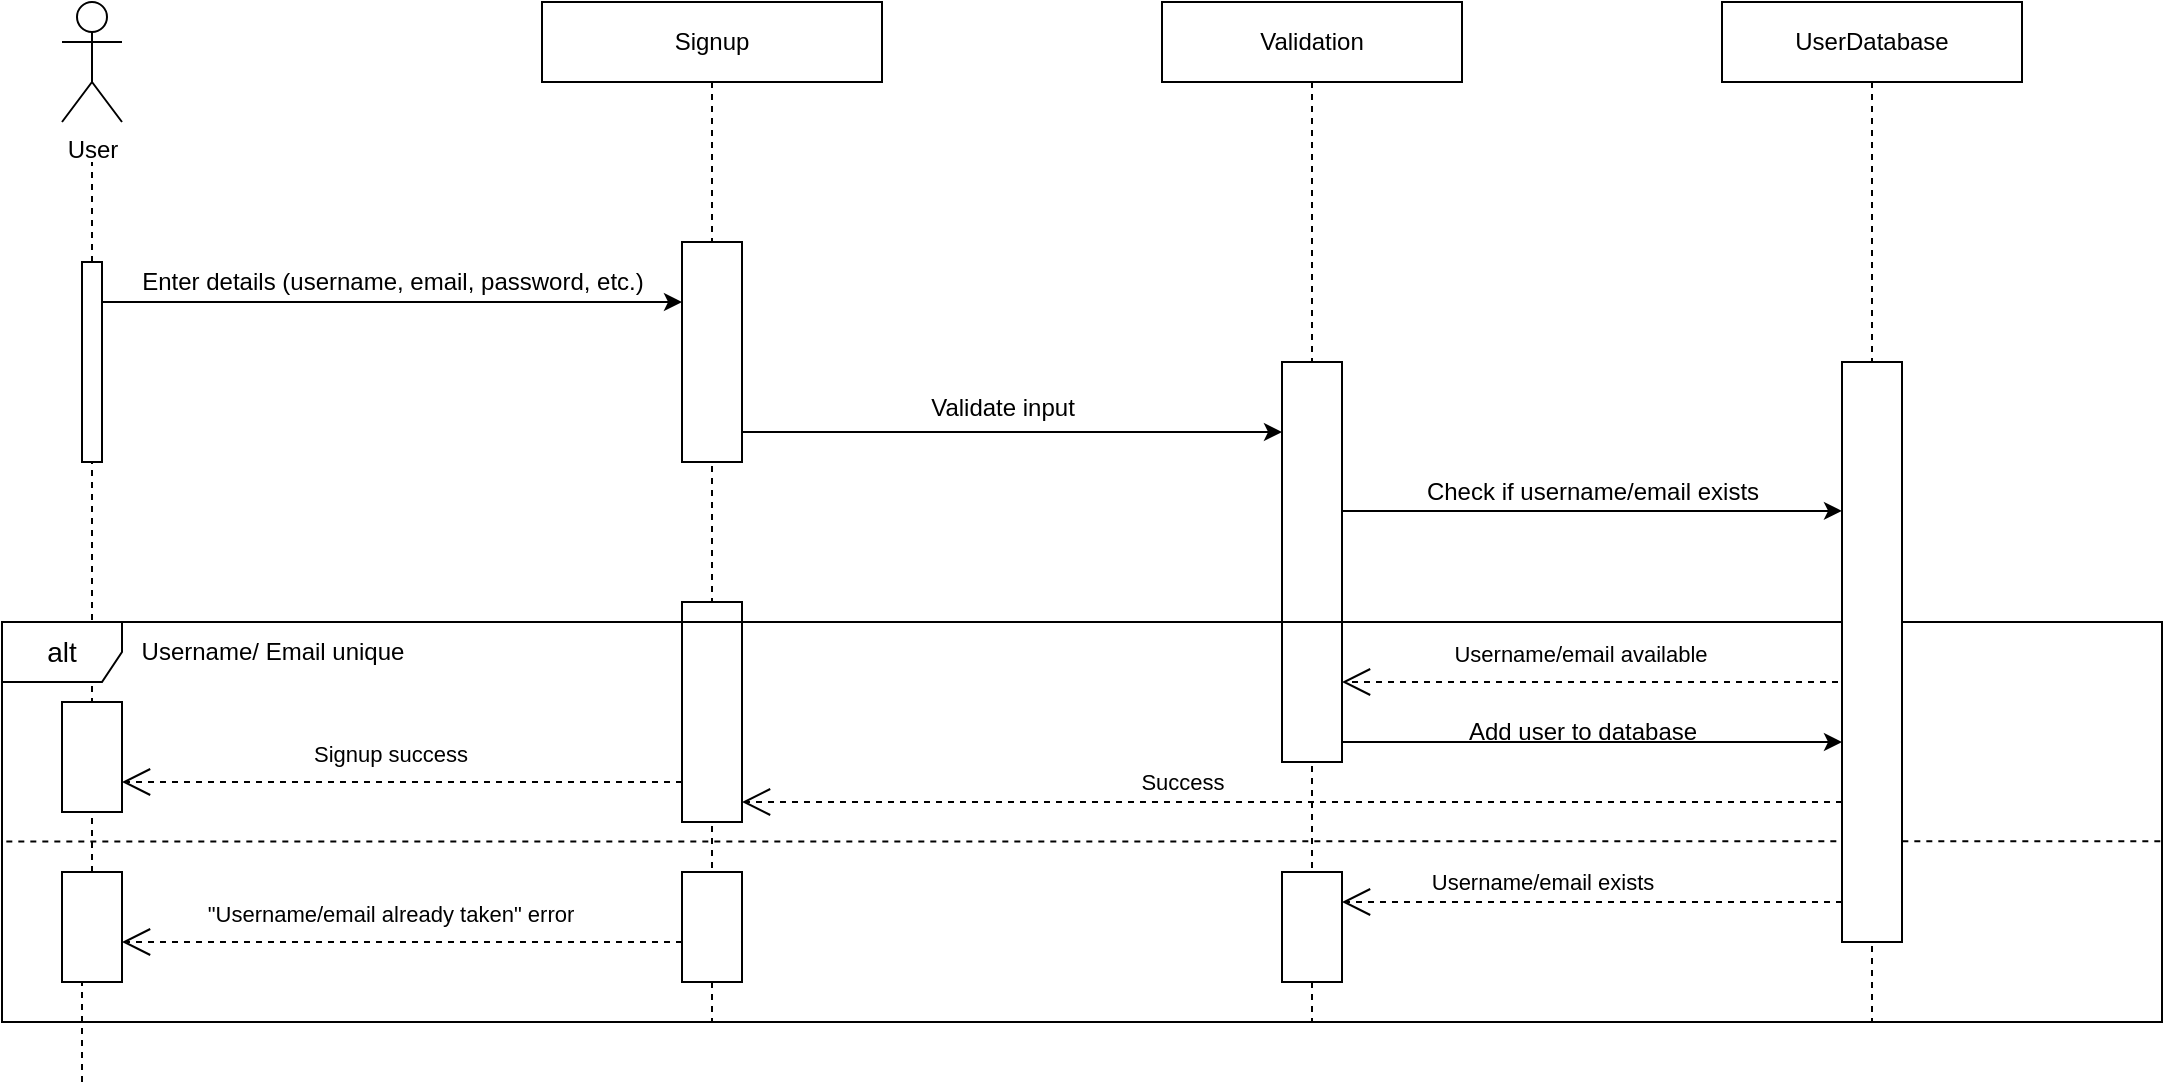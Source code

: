 <mxfile version="25.0.3">
  <diagram name="Page-1" id="w6-H7i2xiHxeXn8dpbb_">
    <mxGraphModel dx="1433" dy="619" grid="1" gridSize="10" guides="1" tooltips="1" connect="1" arrows="1" fold="1" page="1" pageScale="1" pageWidth="850" pageHeight="1100" math="0" shadow="0">
      <root>
        <mxCell id="0" />
        <mxCell id="1" parent="0" />
        <mxCell id="oy-WQ3GdUzc_D1OLDRez-1" value="User&lt;div&gt;&lt;br&gt;&lt;/div&gt;" style="shape=umlActor;verticalLabelPosition=bottom;verticalAlign=top;html=1;" vertex="1" parent="1">
          <mxGeometry x="70" y="60" width="30" height="60" as="geometry" />
        </mxCell>
        <mxCell id="oy-WQ3GdUzc_D1OLDRez-2" value="Signup" style="shape=umlLifeline;perimeter=lifelinePerimeter;whiteSpace=wrap;html=1;container=1;dropTarget=0;collapsible=0;recursiveResize=0;outlineConnect=0;portConstraint=eastwest;newEdgeStyle={&quot;curved&quot;:0,&quot;rounded&quot;:0};" vertex="1" parent="1">
          <mxGeometry x="310" y="60" width="170" height="510" as="geometry" />
        </mxCell>
        <mxCell id="oy-WQ3GdUzc_D1OLDRez-3" value="" style="html=1;points=[[0,0,0,0,5],[0,1,0,0,-5],[1,0,0,0,5],[1,1,0,0,-5]];perimeter=orthogonalPerimeter;outlineConnect=0;targetShapes=umlLifeline;portConstraint=eastwest;newEdgeStyle={&quot;curved&quot;:0,&quot;rounded&quot;:0};" vertex="1" parent="oy-WQ3GdUzc_D1OLDRez-2">
          <mxGeometry x="70" y="120" width="30" height="110" as="geometry" />
        </mxCell>
        <mxCell id="oy-WQ3GdUzc_D1OLDRez-4" value="" style="html=1;points=[[0,0,0,0,5],[0,1,0,0,-5],[1,0,0,0,5],[1,1,0,0,-5]];perimeter=orthogonalPerimeter;outlineConnect=0;targetShapes=umlLifeline;portConstraint=eastwest;newEdgeStyle={&quot;curved&quot;:0,&quot;rounded&quot;:0};" vertex="1" parent="oy-WQ3GdUzc_D1OLDRez-2">
          <mxGeometry x="70" y="300" width="30" height="110" as="geometry" />
        </mxCell>
        <mxCell id="oy-WQ3GdUzc_D1OLDRez-5" value="" style="html=1;points=[[0,0,0,0,5],[0,1,0,0,-5],[1,0,0,0,5],[1,1,0,0,-5]];perimeter=orthogonalPerimeter;outlineConnect=0;targetShapes=umlLifeline;portConstraint=eastwest;newEdgeStyle={&quot;curved&quot;:0,&quot;rounded&quot;:0};" vertex="1" parent="oy-WQ3GdUzc_D1OLDRez-2">
          <mxGeometry x="70" y="435" width="30" height="55" as="geometry" />
        </mxCell>
        <mxCell id="oy-WQ3GdUzc_D1OLDRez-6" value="Validation" style="shape=umlLifeline;perimeter=lifelinePerimeter;whiteSpace=wrap;html=1;container=1;dropTarget=0;collapsible=0;recursiveResize=0;outlineConnect=0;portConstraint=eastwest;newEdgeStyle={&quot;curved&quot;:0,&quot;rounded&quot;:0};" vertex="1" parent="1">
          <mxGeometry x="620" y="60" width="150" height="510" as="geometry" />
        </mxCell>
        <mxCell id="oy-WQ3GdUzc_D1OLDRez-7" value="" style="html=1;points=[[0,0,0,0,5],[0,1,0,0,-5],[1,0,0,0,5],[1,1,0,0,-5]];perimeter=orthogonalPerimeter;outlineConnect=0;targetShapes=umlLifeline;portConstraint=eastwest;newEdgeStyle={&quot;curved&quot;:0,&quot;rounded&quot;:0};" vertex="1" parent="oy-WQ3GdUzc_D1OLDRez-6">
          <mxGeometry x="60" y="180" width="30" height="200" as="geometry" />
        </mxCell>
        <mxCell id="oy-WQ3GdUzc_D1OLDRez-8" value="" style="endArrow=none;dashed=1;html=1;rounded=0;" edge="1" parent="1" source="oy-WQ3GdUzc_D1OLDRez-10">
          <mxGeometry width="50" height="50" relative="1" as="geometry">
            <mxPoint x="85" y="360" as="sourcePoint" />
            <mxPoint x="85" y="140" as="targetPoint" />
          </mxGeometry>
        </mxCell>
        <mxCell id="oy-WQ3GdUzc_D1OLDRez-9" value="" style="endArrow=none;dashed=1;html=1;rounded=0;" edge="1" parent="1" source="oy-WQ3GdUzc_D1OLDRez-28" target="oy-WQ3GdUzc_D1OLDRez-10">
          <mxGeometry width="50" height="50" relative="1" as="geometry">
            <mxPoint x="80" y="600" as="sourcePoint" />
            <mxPoint x="85" y="140" as="targetPoint" />
          </mxGeometry>
        </mxCell>
        <mxCell id="oy-WQ3GdUzc_D1OLDRez-10" value="" style="html=1;points=[[0,0,0,0,5],[0,1,0,0,-5],[1,0,0,0,5],[1,1,0,0,-5]];perimeter=orthogonalPerimeter;outlineConnect=0;targetShapes=umlLifeline;portConstraint=eastwest;newEdgeStyle={&quot;curved&quot;:0,&quot;rounded&quot;:0};" vertex="1" parent="1">
          <mxGeometry x="80" y="190" width="10" height="100" as="geometry" />
        </mxCell>
        <mxCell id="oy-WQ3GdUzc_D1OLDRez-11" value="" style="endArrow=classic;html=1;rounded=0;" edge="1" parent="1">
          <mxGeometry width="50" height="50" relative="1" as="geometry">
            <mxPoint x="90" y="210" as="sourcePoint" />
            <mxPoint x="380" y="210" as="targetPoint" />
          </mxGeometry>
        </mxCell>
        <mxCell id="oy-WQ3GdUzc_D1OLDRez-12" value="Enter details (username, email, password, etc.)" style="text;html=1;align=center;verticalAlign=middle;resizable=0;points=[];autosize=1;strokeColor=none;fillColor=none;" vertex="1" parent="1">
          <mxGeometry x="100" y="185" width="270" height="30" as="geometry" />
        </mxCell>
        <mxCell id="oy-WQ3GdUzc_D1OLDRez-17" value="" style="endArrow=classic;html=1;rounded=0;" edge="1" parent="1">
          <mxGeometry width="50" height="50" relative="1" as="geometry">
            <mxPoint x="410" y="275" as="sourcePoint" />
            <mxPoint x="680" y="275" as="targetPoint" />
          </mxGeometry>
        </mxCell>
        <mxCell id="oy-WQ3GdUzc_D1OLDRez-18" value="Validate input" style="text;html=1;align=center;verticalAlign=middle;resizable=0;points=[];autosize=1;strokeColor=none;fillColor=none;" vertex="1" parent="1">
          <mxGeometry x="490" y="248" width="100" height="30" as="geometry" />
        </mxCell>
        <mxCell id="oy-WQ3GdUzc_D1OLDRez-20" value="&lt;font style=&quot;font-size: 14px;&quot;&gt;alt&lt;/font&gt;" style="shape=umlFrame;whiteSpace=wrap;html=1;pointerEvents=0;" vertex="1" parent="1">
          <mxGeometry x="40" y="370" width="1080" height="200" as="geometry" />
        </mxCell>
        <mxCell id="oy-WQ3GdUzc_D1OLDRez-21" value="Username/ Email unique" style="text;html=1;align=center;verticalAlign=middle;resizable=0;points=[];autosize=1;strokeColor=none;fillColor=none;" vertex="1" parent="1">
          <mxGeometry x="100" y="370" width="150" height="30" as="geometry" />
        </mxCell>
        <mxCell id="oy-WQ3GdUzc_D1OLDRez-22" value="" style="endArrow=none;dashed=1;html=1;rounded=0;exitX=0.002;exitY=0.549;exitDx=0;exitDy=0;exitPerimeter=0;entryX=1;entryY=0.548;entryDx=0;entryDy=0;entryPerimeter=0;" edge="1" parent="1" source="oy-WQ3GdUzc_D1OLDRez-20" target="oy-WQ3GdUzc_D1OLDRez-20">
          <mxGeometry width="50" height="50" relative="1" as="geometry">
            <mxPoint x="270" y="495" as="sourcePoint" />
            <mxPoint x="680" y="480" as="targetPoint" />
          </mxGeometry>
        </mxCell>
        <mxCell id="oy-WQ3GdUzc_D1OLDRez-26" value="&quot;Username/email already taken&quot; error" style="endArrow=open;endSize=12;dashed=1;html=1;rounded=0;" edge="1" parent="1" target="oy-WQ3GdUzc_D1OLDRez-28">
          <mxGeometry x="0.046" y="-14" width="160" relative="1" as="geometry">
            <mxPoint x="380" y="530" as="sourcePoint" />
            <mxPoint x="130" y="530" as="targetPoint" />
            <mxPoint as="offset" />
          </mxGeometry>
        </mxCell>
        <mxCell id="oy-WQ3GdUzc_D1OLDRez-27" value="" style="endArrow=none;dashed=1;html=1;rounded=0;" edge="1" parent="1" target="oy-WQ3GdUzc_D1OLDRez-28">
          <mxGeometry width="50" height="50" relative="1" as="geometry">
            <mxPoint x="80" y="600" as="sourcePoint" />
            <mxPoint x="80" y="290" as="targetPoint" />
          </mxGeometry>
        </mxCell>
        <mxCell id="oy-WQ3GdUzc_D1OLDRez-28" value="" style="html=1;points=[[0,0,0,0,5],[0,1,0,0,-5],[1,0,0,0,5],[1,1,0,0,-5]];perimeter=orthogonalPerimeter;outlineConnect=0;targetShapes=umlLifeline;portConstraint=eastwest;newEdgeStyle={&quot;curved&quot;:0,&quot;rounded&quot;:0};" vertex="1" parent="1">
          <mxGeometry x="70" y="495" width="30" height="55" as="geometry" />
        </mxCell>
        <mxCell id="oy-WQ3GdUzc_D1OLDRez-29" value="UserDatabase" style="shape=umlLifeline;perimeter=lifelinePerimeter;whiteSpace=wrap;html=1;container=1;dropTarget=0;collapsible=0;recursiveResize=0;outlineConnect=0;portConstraint=eastwest;newEdgeStyle={&quot;curved&quot;:0,&quot;rounded&quot;:0};" vertex="1" parent="1">
          <mxGeometry x="900" y="60" width="150" height="510" as="geometry" />
        </mxCell>
        <mxCell id="oy-WQ3GdUzc_D1OLDRez-30" value="" style="html=1;points=[[0,0,0,0,5],[0,1,0,0,-5],[1,0,0,0,5],[1,1,0,0,-5]];perimeter=orthogonalPerimeter;outlineConnect=0;targetShapes=umlLifeline;portConstraint=eastwest;newEdgeStyle={&quot;curved&quot;:0,&quot;rounded&quot;:0};" vertex="1" parent="oy-WQ3GdUzc_D1OLDRez-29">
          <mxGeometry x="60" y="180" width="30" height="290" as="geometry" />
        </mxCell>
        <mxCell id="oy-WQ3GdUzc_D1OLDRez-31" value="" style="endArrow=classic;html=1;rounded=0;" edge="1" parent="1">
          <mxGeometry width="50" height="50" relative="1" as="geometry">
            <mxPoint x="710" y="314.44" as="sourcePoint" />
            <mxPoint x="960" y="314.44" as="targetPoint" />
          </mxGeometry>
        </mxCell>
        <mxCell id="oy-WQ3GdUzc_D1OLDRez-32" value="Check if username/email exists" style="text;html=1;align=center;verticalAlign=middle;resizable=0;points=[];autosize=1;strokeColor=none;fillColor=none;" vertex="1" parent="1">
          <mxGeometry x="740" y="290" width="190" height="30" as="geometry" />
        </mxCell>
        <mxCell id="oy-WQ3GdUzc_D1OLDRez-33" value="" style="endArrow=classic;html=1;rounded=0;" edge="1" parent="1">
          <mxGeometry width="50" height="50" relative="1" as="geometry">
            <mxPoint x="710" y="430" as="sourcePoint" />
            <mxPoint x="960" y="430" as="targetPoint" />
          </mxGeometry>
        </mxCell>
        <mxCell id="oy-WQ3GdUzc_D1OLDRez-34" value="Add user to database" style="text;html=1;align=center;verticalAlign=middle;resizable=0;points=[];autosize=1;strokeColor=none;fillColor=none;" vertex="1" parent="1">
          <mxGeometry x="760" y="410" width="140" height="30" as="geometry" />
        </mxCell>
        <mxCell id="oy-WQ3GdUzc_D1OLDRez-35" value="Username/email available" style="endArrow=open;endSize=12;dashed=1;html=1;rounded=0;" edge="1" parent="1">
          <mxGeometry x="0.046" y="-14" width="160" relative="1" as="geometry">
            <mxPoint x="958" y="400" as="sourcePoint" />
            <mxPoint x="710" y="400" as="targetPoint" />
            <mxPoint as="offset" />
          </mxGeometry>
        </mxCell>
        <mxCell id="oy-WQ3GdUzc_D1OLDRez-37" value="Username/email exists" style="endArrow=open;endSize=12;dashed=1;html=1;rounded=0;" edge="1" parent="1">
          <mxGeometry x="0.2" y="-10" width="160" relative="1" as="geometry">
            <mxPoint x="960" y="510" as="sourcePoint" />
            <mxPoint x="710" y="510" as="targetPoint" />
            <mxPoint as="offset" />
          </mxGeometry>
        </mxCell>
        <mxCell id="oy-WQ3GdUzc_D1OLDRez-38" value="" style="html=1;points=[[0,0,0,0,5],[0,1,0,0,-5],[1,0,0,0,5],[1,1,0,0,-5]];perimeter=orthogonalPerimeter;outlineConnect=0;targetShapes=umlLifeline;portConstraint=eastwest;newEdgeStyle={&quot;curved&quot;:0,&quot;rounded&quot;:0};" vertex="1" parent="1">
          <mxGeometry x="70" y="410" width="30" height="55" as="geometry" />
        </mxCell>
        <mxCell id="oy-WQ3GdUzc_D1OLDRez-39" value="Signup success" style="endArrow=open;endSize=12;dashed=1;html=1;rounded=0;" edge="1" parent="1">
          <mxGeometry x="0.046" y="-14" width="160" relative="1" as="geometry">
            <mxPoint x="380" y="450" as="sourcePoint" />
            <mxPoint x="100" y="450" as="targetPoint" />
            <mxPoint as="offset" />
          </mxGeometry>
        </mxCell>
        <mxCell id="oy-WQ3GdUzc_D1OLDRez-40" value="Success" style="endArrow=open;endSize=12;dashed=1;html=1;rounded=0;entryX=1.081;entryY=0.397;entryDx=0;entryDy=0;entryPerimeter=0;" edge="1" parent="1">
          <mxGeometry x="0.2" y="-10" width="160" relative="1" as="geometry">
            <mxPoint x="960" y="460" as="sourcePoint" />
            <mxPoint x="410" y="460" as="targetPoint" />
            <mxPoint as="offset" />
          </mxGeometry>
        </mxCell>
        <mxCell id="oy-WQ3GdUzc_D1OLDRez-41" value="" style="html=1;points=[[0,0,0,0,5],[0,1,0,0,-5],[1,0,0,0,5],[1,1,0,0,-5]];perimeter=orthogonalPerimeter;outlineConnect=0;targetShapes=umlLifeline;portConstraint=eastwest;newEdgeStyle={&quot;curved&quot;:0,&quot;rounded&quot;:0};" vertex="1" parent="1">
          <mxGeometry x="680" y="495" width="30" height="55" as="geometry" />
        </mxCell>
      </root>
    </mxGraphModel>
  </diagram>
</mxfile>
